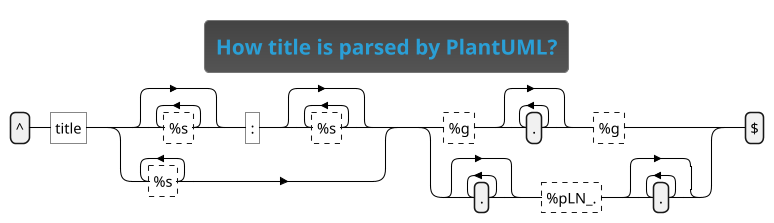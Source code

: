 ' Do not edit
' Theme Gallery
' autogenerated by script
'
@startregex
!theme cyborg
title How title is parsed by PlantUML?
^title(?:[%s]*:[%s]*|[%s]+)(?:(?:[%g](.*)[%g])|(?:(.*[%pLN_.].*)))$
@endregex
